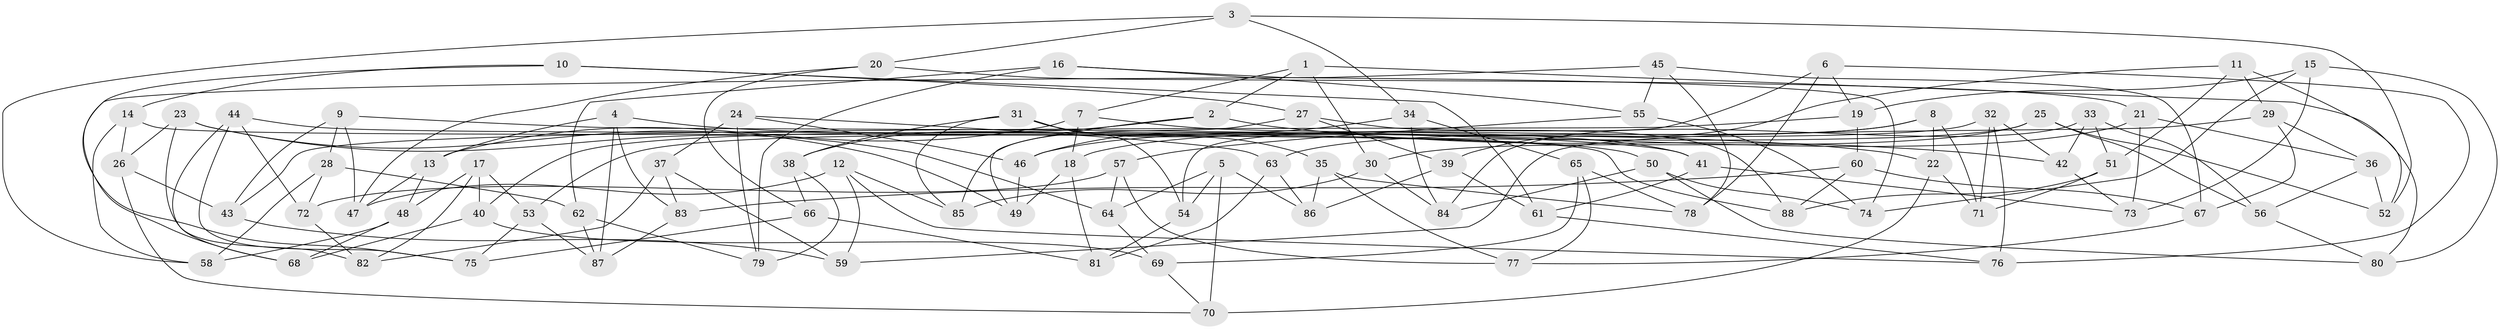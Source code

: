 // Generated by graph-tools (version 1.1) at 2025/11/02/27/25 16:11:43]
// undirected, 88 vertices, 176 edges
graph export_dot {
graph [start="1"]
  node [color=gray90,style=filled];
  1;
  2;
  3;
  4;
  5;
  6;
  7;
  8;
  9;
  10;
  11;
  12;
  13;
  14;
  15;
  16;
  17;
  18;
  19;
  20;
  21;
  22;
  23;
  24;
  25;
  26;
  27;
  28;
  29;
  30;
  31;
  32;
  33;
  34;
  35;
  36;
  37;
  38;
  39;
  40;
  41;
  42;
  43;
  44;
  45;
  46;
  47;
  48;
  49;
  50;
  51;
  52;
  53;
  54;
  55;
  56;
  57;
  58;
  59;
  60;
  61;
  62;
  63;
  64;
  65;
  66;
  67;
  68;
  69;
  70;
  71;
  72;
  73;
  74;
  75;
  76;
  77;
  78;
  79;
  80;
  81;
  82;
  83;
  84;
  85;
  86;
  87;
  88;
  1 -- 2;
  1 -- 7;
  1 -- 80;
  1 -- 30;
  2 -- 49;
  2 -- 42;
  2 -- 38;
  3 -- 34;
  3 -- 20;
  3 -- 58;
  3 -- 52;
  4 -- 83;
  4 -- 13;
  4 -- 87;
  4 -- 22;
  5 -- 70;
  5 -- 86;
  5 -- 54;
  5 -- 64;
  6 -- 19;
  6 -- 76;
  6 -- 54;
  6 -- 78;
  7 -- 13;
  7 -- 18;
  7 -- 41;
  8 -- 22;
  8 -- 71;
  8 -- 63;
  8 -- 18;
  9 -- 47;
  9 -- 28;
  9 -- 43;
  9 -- 41;
  10 -- 14;
  10 -- 61;
  10 -- 75;
  10 -- 27;
  11 -- 51;
  11 -- 52;
  11 -- 39;
  11 -- 29;
  12 -- 76;
  12 -- 85;
  12 -- 59;
  12 -- 47;
  13 -- 48;
  13 -- 47;
  14 -- 26;
  14 -- 58;
  14 -- 88;
  15 -- 73;
  15 -- 19;
  15 -- 80;
  15 -- 74;
  16 -- 62;
  16 -- 74;
  16 -- 55;
  16 -- 79;
  17 -- 40;
  17 -- 82;
  17 -- 53;
  17 -- 48;
  18 -- 81;
  18 -- 49;
  19 -- 43;
  19 -- 60;
  20 -- 66;
  20 -- 47;
  20 -- 21;
  21 -- 46;
  21 -- 36;
  21 -- 73;
  22 -- 70;
  22 -- 71;
  23 -- 49;
  23 -- 82;
  23 -- 26;
  23 -- 64;
  24 -- 37;
  24 -- 63;
  24 -- 79;
  24 -- 46;
  25 -- 56;
  25 -- 53;
  25 -- 52;
  25 -- 30;
  26 -- 43;
  26 -- 70;
  27 -- 39;
  27 -- 88;
  27 -- 85;
  28 -- 62;
  28 -- 72;
  28 -- 58;
  29 -- 36;
  29 -- 67;
  29 -- 59;
  30 -- 84;
  30 -- 85;
  31 -- 38;
  31 -- 35;
  31 -- 54;
  31 -- 85;
  32 -- 42;
  32 -- 71;
  32 -- 76;
  32 -- 40;
  33 -- 42;
  33 -- 51;
  33 -- 56;
  33 -- 84;
  34 -- 65;
  34 -- 46;
  34 -- 84;
  35 -- 86;
  35 -- 78;
  35 -- 77;
  36 -- 56;
  36 -- 52;
  37 -- 59;
  37 -- 83;
  37 -- 82;
  38 -- 66;
  38 -- 79;
  39 -- 86;
  39 -- 61;
  40 -- 68;
  40 -- 69;
  41 -- 61;
  41 -- 73;
  42 -- 73;
  43 -- 59;
  44 -- 72;
  44 -- 50;
  44 -- 75;
  44 -- 68;
  45 -- 55;
  45 -- 68;
  45 -- 67;
  45 -- 78;
  46 -- 49;
  48 -- 68;
  48 -- 58;
  50 -- 74;
  50 -- 80;
  50 -- 84;
  51 -- 71;
  51 -- 88;
  53 -- 87;
  53 -- 75;
  54 -- 81;
  55 -- 74;
  55 -- 57;
  56 -- 80;
  57 -- 77;
  57 -- 72;
  57 -- 64;
  60 -- 88;
  60 -- 83;
  60 -- 67;
  61 -- 76;
  62 -- 79;
  62 -- 87;
  63 -- 86;
  63 -- 81;
  64 -- 69;
  65 -- 77;
  65 -- 78;
  65 -- 69;
  66 -- 81;
  66 -- 75;
  67 -- 77;
  69 -- 70;
  72 -- 82;
  83 -- 87;
}
